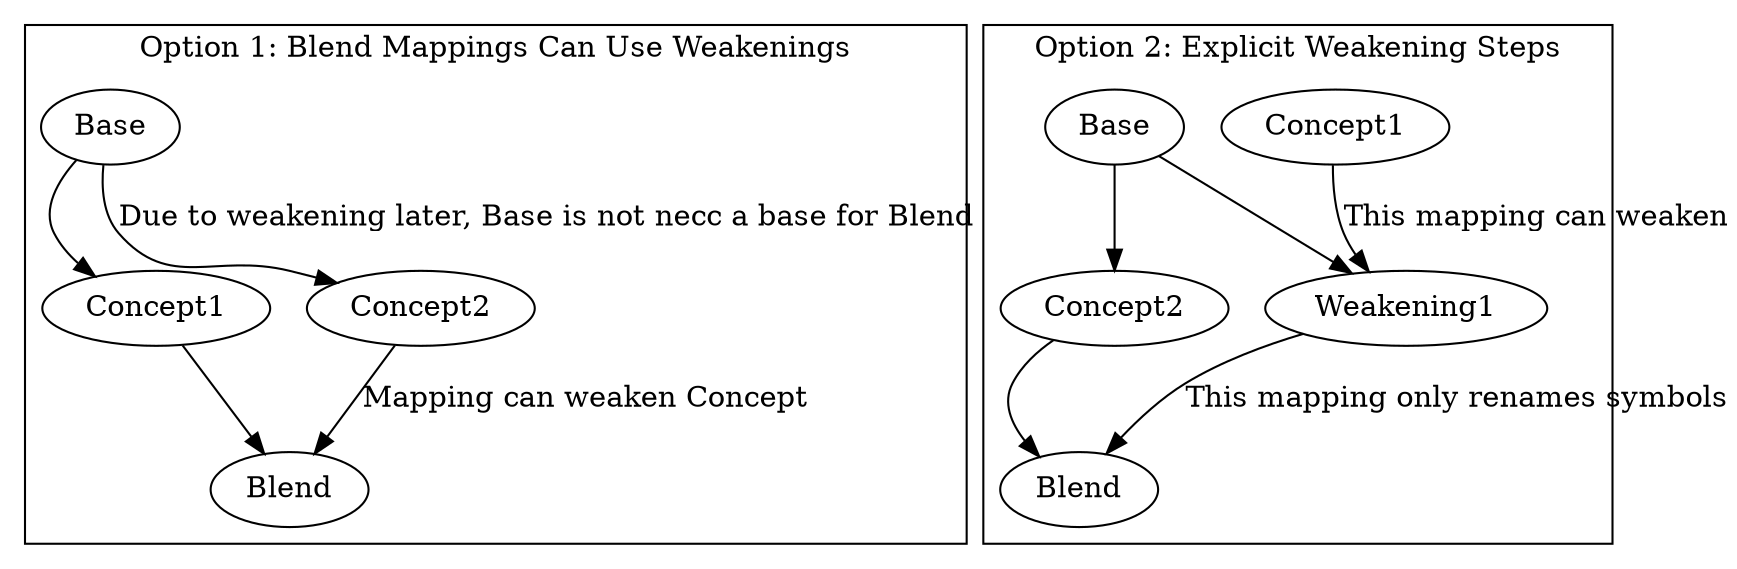 

digraph BlendDiagrams {


	subgraph cluster_WeakeningInMapping {
		label = "Option 1: Blend Mappings Can Use Weakenings";

		Concept1 -> Blend;
		Concept2 -> Blend [label = "Mapping can weaken Concept"];

		Base -> Concept1;
		Base -> Concept2 [label = "Due to weakening later, Base is not necc a base for Blend"];

	}


	subgraph cluster_ExplicitWeakening {
		label = "Option 2: Explicit Weakening Steps";

		Weakening1 -> Blendb [label="This mapping only renames symbols"];

		Concept2b -> Blendb;
		Concept1b -> Weakening1 [label="This mapping can weaken"];

		Baseb -> Weakening1;
		Baseb -> Concept2b;

		Baseb [label=Base]
		Blendb [label=Blend]
		Concept2b [label=Concept2]
		Concept1b [label=Concept1]
		Concept1b [label=Concept1]
	}

}
